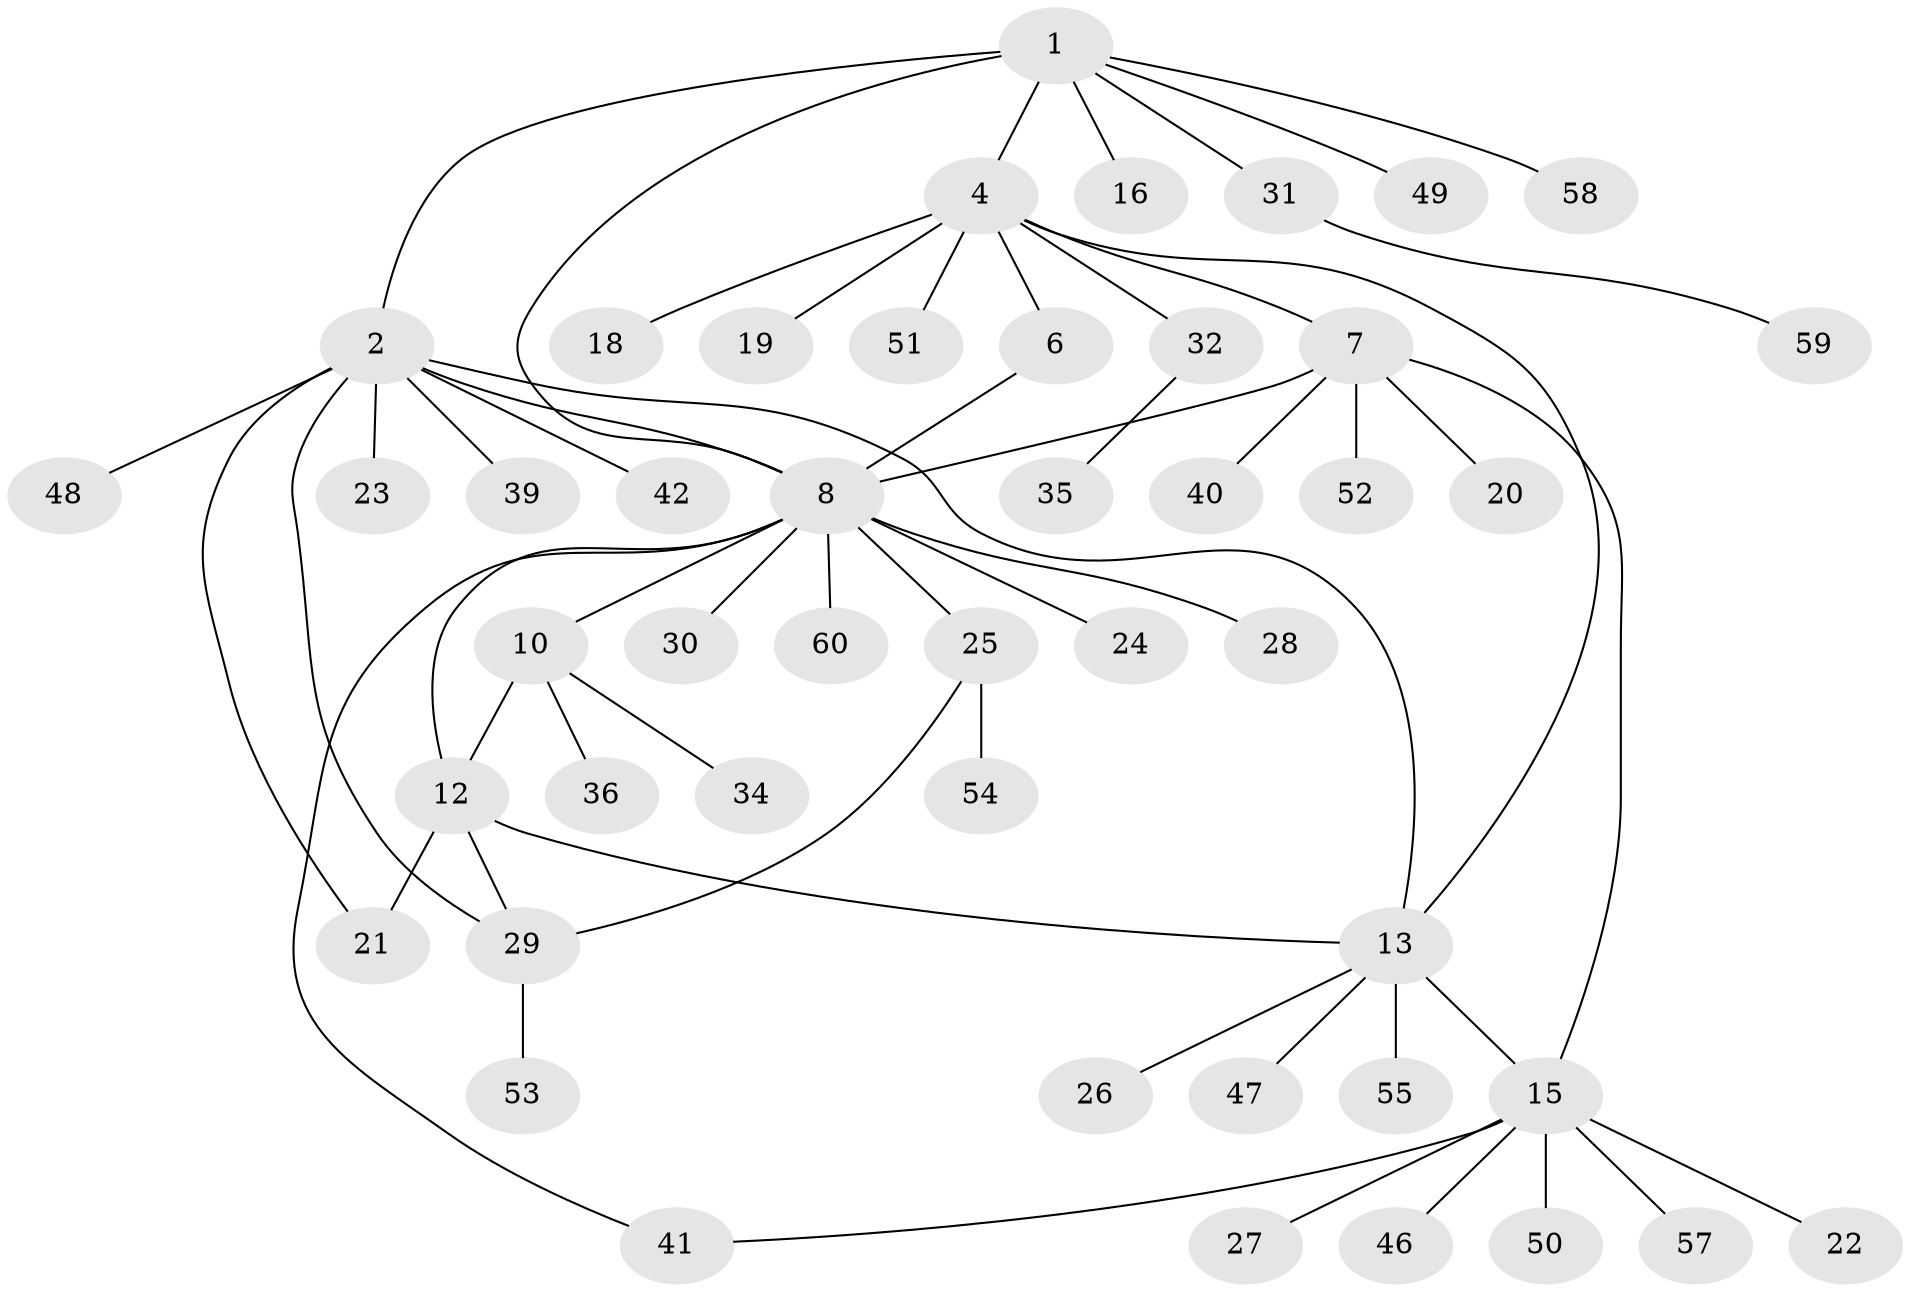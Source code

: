 // original degree distribution, {9: 0.05, 7: 0.03333333333333333, 5: 0.06666666666666667, 6: 0.05, 4: 0.03333333333333333, 3: 0.06666666666666667, 1: 0.5833333333333334, 2: 0.11666666666666667}
// Generated by graph-tools (version 1.1) at 2025/11/02/27/25 16:11:29]
// undirected, 47 vertices, 57 edges
graph export_dot {
graph [start="1"]
  node [color=gray90,style=filled];
  1 [super="+37"];
  2 [super="+3"];
  4 [super="+5"];
  6 [super="+17"];
  7 [super="+9"];
  8 [super="+11"];
  10 [super="+38"];
  12 [super="+45"];
  13 [super="+14"];
  15 [super="+33"];
  16;
  18;
  19;
  20;
  21;
  22;
  23;
  24;
  25;
  26;
  27;
  28;
  29 [super="+56"];
  30;
  31 [super="+44"];
  32 [super="+43"];
  34;
  35;
  36;
  39;
  40;
  41;
  42;
  46;
  47;
  48;
  49;
  50;
  51;
  52;
  53;
  54;
  55;
  57;
  58;
  59;
  60;
  1 -- 2 [weight=2];
  1 -- 4;
  1 -- 16;
  1 -- 31;
  1 -- 49;
  1 -- 58;
  1 -- 8;
  2 -- 8;
  2 -- 21;
  2 -- 29;
  2 -- 42;
  2 -- 48;
  2 -- 23;
  2 -- 39;
  2 -- 13;
  4 -- 6 [weight=2];
  4 -- 19;
  4 -- 32;
  4 -- 51;
  4 -- 18;
  4 -- 7;
  4 -- 13;
  6 -- 8;
  7 -- 8 [weight=2];
  7 -- 20;
  7 -- 52;
  7 -- 40;
  7 -- 15;
  8 -- 25;
  8 -- 30;
  8 -- 41;
  8 -- 10;
  8 -- 12;
  8 -- 28;
  8 -- 24;
  8 -- 60;
  10 -- 12;
  10 -- 34;
  10 -- 36;
  12 -- 13;
  12 -- 21;
  12 -- 29;
  13 -- 15 [weight=2];
  13 -- 26;
  13 -- 47;
  13 -- 55;
  15 -- 22;
  15 -- 27;
  15 -- 41;
  15 -- 50;
  15 -- 57;
  15 -- 46;
  25 -- 29;
  25 -- 54;
  29 -- 53;
  31 -- 59;
  32 -- 35;
}
